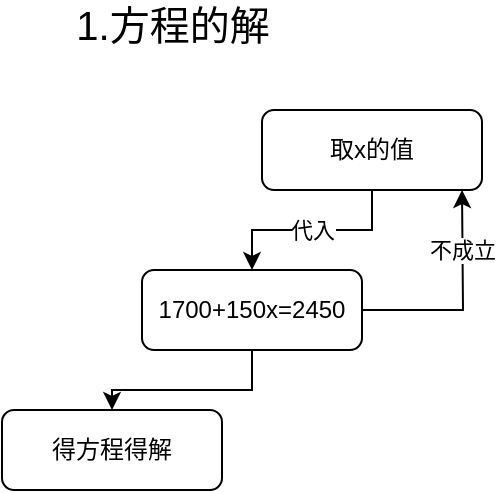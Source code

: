 <mxfile version="13.2.3" type="github">
  <diagram id="rjoIvugQ4J_2igaZ8Pm4" name="第 1 页">
    <mxGraphModel dx="1422" dy="762" grid="1" gridSize="10" guides="1" tooltips="1" connect="1" arrows="1" fold="1" page="1" pageScale="1" pageWidth="827" pageHeight="1169" math="0" shadow="0">
      <root>
        <mxCell id="0" />
        <mxCell id="1" parent="0" />
        <mxCell id="9Wsu3zy8gBpHyvNEBgWZ-3" value="代入" style="edgeStyle=orthogonalEdgeStyle;rounded=0;orthogonalLoop=1;jettySize=auto;html=1;entryX=0.5;entryY=0;entryDx=0;entryDy=0;" parent="1" source="YYsq3FzB5dYFGgJUR1bW-1" target="9Wsu3zy8gBpHyvNEBgWZ-2" edge="1">
          <mxGeometry relative="1" as="geometry" />
        </mxCell>
        <mxCell id="YYsq3FzB5dYFGgJUR1bW-1" value="取x的值" style="rounded=1;whiteSpace=wrap;html=1;" parent="1" vertex="1">
          <mxGeometry x="190" y="80" width="110" height="40" as="geometry" />
        </mxCell>
        <mxCell id="9Wsu3zy8gBpHyvNEBgWZ-1" value="&lt;font style=&quot;font-size: 20px&quot;&gt;1.方程的解&lt;/font&gt;" style="text;html=1;align=center;verticalAlign=middle;resizable=0;points=[];autosize=1;" parent="1" vertex="1">
          <mxGeometry x="90" y="27" width="110" height="20" as="geometry" />
        </mxCell>
        <mxCell id="9Wsu3zy8gBpHyvNEBgWZ-5" style="edgeStyle=orthogonalEdgeStyle;rounded=0;orthogonalLoop=1;jettySize=auto;html=1;entryX=0.5;entryY=0;entryDx=0;entryDy=0;" parent="1" source="9Wsu3zy8gBpHyvNEBgWZ-2" target="9Wsu3zy8gBpHyvNEBgWZ-4" edge="1">
          <mxGeometry relative="1" as="geometry" />
        </mxCell>
        <mxCell id="9Wsu3zy8gBpHyvNEBgWZ-15" value="不成立" style="edgeStyle=orthogonalEdgeStyle;rounded=0;orthogonalLoop=1;jettySize=auto;html=1;" parent="1" source="9Wsu3zy8gBpHyvNEBgWZ-2" edge="1">
          <mxGeometry x="0.455" relative="1" as="geometry">
            <mxPoint x="290" y="120" as="targetPoint" />
            <mxPoint as="offset" />
          </mxGeometry>
        </mxCell>
        <mxCell id="9Wsu3zy8gBpHyvNEBgWZ-2" value="1700+150x=2450" style="rounded=1;whiteSpace=wrap;html=1;" parent="1" vertex="1">
          <mxGeometry x="130" y="160" width="110" height="40" as="geometry" />
        </mxCell>
        <mxCell id="9Wsu3zy8gBpHyvNEBgWZ-4" value="得方程得解" style="rounded=1;whiteSpace=wrap;html=1;" parent="1" vertex="1">
          <mxGeometry x="60" y="230" width="110" height="40" as="geometry" />
        </mxCell>
      </root>
    </mxGraphModel>
  </diagram>
</mxfile>
